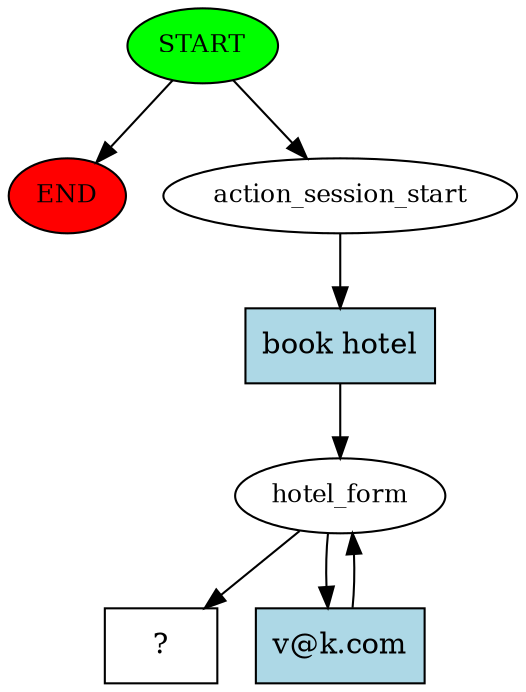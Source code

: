 digraph  {
0 [class="start active", fillcolor=green, fontsize=12, label=START, style=filled];
"-1" [class=end, fillcolor=red, fontsize=12, label=END, style=filled];
1 [class=active, fontsize=12, label=action_session_start];
2 [class=active, fontsize=12, label=hotel_form];
10 [class="intent dashed active", label="  ?  ", shape=rect];
11 [class="intent active", fillcolor=lightblue, label="book hotel", shape=rect, style=filled];
12 [class="intent active", fillcolor=lightblue, label="v@k.com", shape=rect, style=filled];
0 -> "-1"  [class="", key=NONE, label=""];
0 -> 1  [class=active, key=NONE, label=""];
1 -> 11  [class=active, key=0];
2 -> 10  [class=active, key=NONE, label=""];
2 -> 12  [class=active, key=0];
11 -> 2  [class=active, key=0];
12 -> 2  [class=active, key=0];
}
